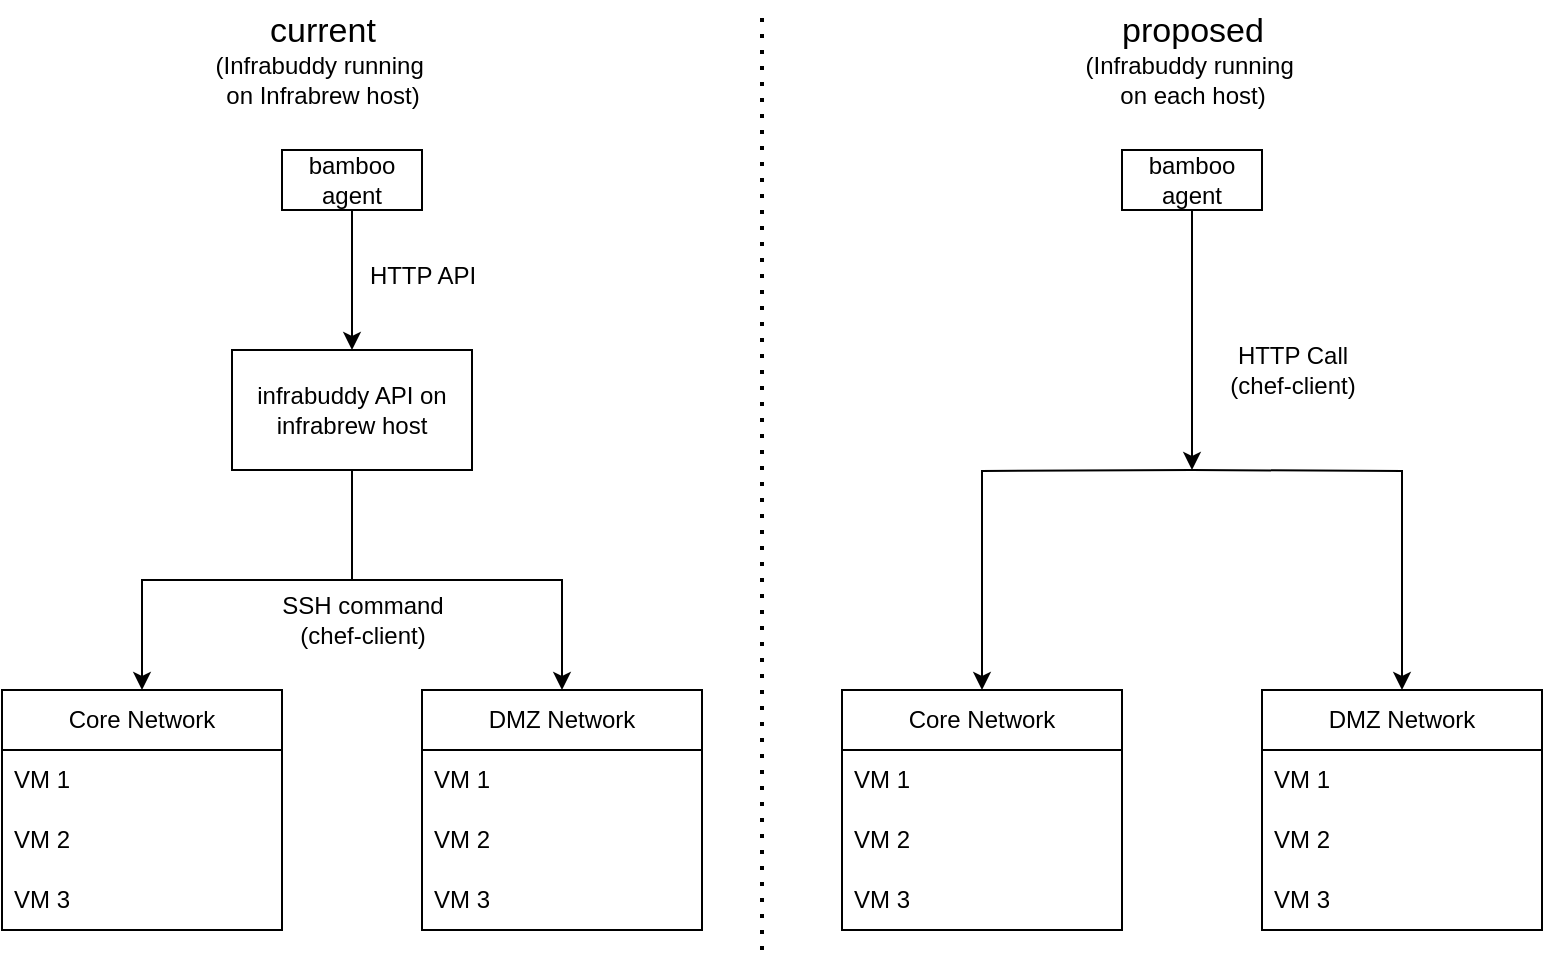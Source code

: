 <mxfile version="24.0.1" type="github">
  <diagram name="Page-1" id="hG9xkE56fZRQg6q2mspR">
    <mxGraphModel dx="1230" dy="718" grid="1" gridSize="10" guides="1" tooltips="1" connect="1" arrows="1" fold="1" page="1" pageScale="1" pageWidth="827" pageHeight="1169" math="0" shadow="0">
      <root>
        <mxCell id="0" />
        <mxCell id="1" parent="0" />
        <mxCell id="KcpmJXCLXHGBYeHfs5BX-1" value="" style="endArrow=none;dashed=1;html=1;dashPattern=1 3;strokeWidth=2;rounded=0;" edge="1" parent="1">
          <mxGeometry width="50" height="50" relative="1" as="geometry">
            <mxPoint x="400" y="480" as="sourcePoint" />
            <mxPoint x="400" y="10" as="targetPoint" />
          </mxGeometry>
        </mxCell>
        <mxCell id="KcpmJXCLXHGBYeHfs5BX-2" value="&lt;font style=&quot;font-size: 17px;&quot;&gt;current&lt;/font&gt;&lt;div&gt;(Infrabuddy running&amp;nbsp;&lt;/div&gt;&lt;div&gt;on Infrabrew host)&lt;/div&gt;" style="text;html=1;align=center;verticalAlign=middle;resizable=0;points=[];autosize=1;strokeColor=none;fillColor=none;" vertex="1" parent="1">
          <mxGeometry x="115" y="5" width="130" height="60" as="geometry" />
        </mxCell>
        <mxCell id="KcpmJXCLXHGBYeHfs5BX-3" value="&lt;div style=&quot;font-size: 17px;&quot;&gt;&lt;font style=&quot;font-size: 17px;&quot;&gt;proposed&lt;br&gt;&lt;/font&gt;&lt;/div&gt;&lt;div&gt;&lt;font style=&quot;font-size: 12px;&quot;&gt;(Infrabuddy running&amp;nbsp;&lt;/font&gt;&lt;/div&gt;&lt;div style=&quot;&quot;&gt;on each host)&lt;/div&gt;" style="text;html=1;align=center;verticalAlign=middle;resizable=0;points=[];autosize=1;strokeColor=none;fillColor=none;" vertex="1" parent="1">
          <mxGeometry x="550" y="5" width="130" height="60" as="geometry" />
        </mxCell>
        <mxCell id="KcpmJXCLXHGBYeHfs5BX-4" value="bamboo agent" style="rounded=0;whiteSpace=wrap;html=1;" vertex="1" parent="1">
          <mxGeometry x="160" y="80" width="70" height="30" as="geometry" />
        </mxCell>
        <mxCell id="KcpmJXCLXHGBYeHfs5BX-54" style="edgeStyle=orthogonalEdgeStyle;rounded=0;orthogonalLoop=1;jettySize=auto;html=1;entryX=0.5;entryY=0;entryDx=0;entryDy=0;" edge="1" parent="1" source="KcpmJXCLXHGBYeHfs5BX-5" target="KcpmJXCLXHGBYeHfs5BX-50">
          <mxGeometry relative="1" as="geometry">
            <mxPoint x="90" y="340" as="targetPoint" />
          </mxGeometry>
        </mxCell>
        <mxCell id="KcpmJXCLXHGBYeHfs5BX-55" style="edgeStyle=orthogonalEdgeStyle;rounded=0;orthogonalLoop=1;jettySize=auto;html=1;entryX=0.5;entryY=0;entryDx=0;entryDy=0;" edge="1" parent="1" source="KcpmJXCLXHGBYeHfs5BX-5" target="KcpmJXCLXHGBYeHfs5BX-46">
          <mxGeometry relative="1" as="geometry" />
        </mxCell>
        <mxCell id="KcpmJXCLXHGBYeHfs5BX-5" value="infrabuddy API on infrabrew host" style="whiteSpace=wrap;html=1;" vertex="1" parent="1">
          <mxGeometry x="135" y="180" width="120" height="60" as="geometry" />
        </mxCell>
        <mxCell id="KcpmJXCLXHGBYeHfs5BX-6" value="" style="endArrow=classic;html=1;rounded=0;exitX=0.5;exitY=1;exitDx=0;exitDy=0;" edge="1" parent="1" source="KcpmJXCLXHGBYeHfs5BX-4" target="KcpmJXCLXHGBYeHfs5BX-5">
          <mxGeometry width="50" height="50" relative="1" as="geometry">
            <mxPoint x="390" y="400" as="sourcePoint" />
            <mxPoint x="440" y="350" as="targetPoint" />
          </mxGeometry>
        </mxCell>
        <mxCell id="KcpmJXCLXHGBYeHfs5BX-7" value="HTTP API" style="text;html=1;align=center;verticalAlign=middle;resizable=0;points=[];autosize=1;strokeColor=none;fillColor=none;" vertex="1" parent="1">
          <mxGeometry x="190" y="128" width="80" height="30" as="geometry" />
        </mxCell>
        <mxCell id="KcpmJXCLXHGBYeHfs5BX-29" value="SSH command&lt;div&gt;(chef-client)&lt;/div&gt;" style="text;html=1;align=center;verticalAlign=middle;resizable=0;points=[];autosize=1;strokeColor=none;fillColor=none;" vertex="1" parent="1">
          <mxGeometry x="150" y="295" width="100" height="40" as="geometry" />
        </mxCell>
        <mxCell id="KcpmJXCLXHGBYeHfs5BX-46" value="DMZ Network" style="swimlane;fontStyle=0;childLayout=stackLayout;horizontal=1;startSize=30;horizontalStack=0;resizeParent=1;resizeParentMax=0;resizeLast=0;collapsible=1;marginBottom=0;whiteSpace=wrap;html=1;" vertex="1" parent="1">
          <mxGeometry x="230" y="350" width="140" height="120" as="geometry" />
        </mxCell>
        <mxCell id="KcpmJXCLXHGBYeHfs5BX-47" value="VM 1" style="text;strokeColor=none;fillColor=none;align=left;verticalAlign=middle;spacingLeft=4;spacingRight=4;overflow=hidden;points=[[0,0.5],[1,0.5]];portConstraint=eastwest;rotatable=0;whiteSpace=wrap;html=1;" vertex="1" parent="KcpmJXCLXHGBYeHfs5BX-46">
          <mxGeometry y="30" width="140" height="30" as="geometry" />
        </mxCell>
        <mxCell id="KcpmJXCLXHGBYeHfs5BX-48" value="VM 2" style="text;strokeColor=none;fillColor=none;align=left;verticalAlign=middle;spacingLeft=4;spacingRight=4;overflow=hidden;points=[[0,0.5],[1,0.5]];portConstraint=eastwest;rotatable=0;whiteSpace=wrap;html=1;" vertex="1" parent="KcpmJXCLXHGBYeHfs5BX-46">
          <mxGeometry y="60" width="140" height="30" as="geometry" />
        </mxCell>
        <mxCell id="KcpmJXCLXHGBYeHfs5BX-49" value="VM 3" style="text;strokeColor=none;fillColor=none;align=left;verticalAlign=middle;spacingLeft=4;spacingRight=4;overflow=hidden;points=[[0,0.5],[1,0.5]];portConstraint=eastwest;rotatable=0;whiteSpace=wrap;html=1;" vertex="1" parent="KcpmJXCLXHGBYeHfs5BX-46">
          <mxGeometry y="90" width="140" height="30" as="geometry" />
        </mxCell>
        <mxCell id="KcpmJXCLXHGBYeHfs5BX-50" value="Core Network" style="swimlane;fontStyle=0;childLayout=stackLayout;horizontal=1;startSize=30;horizontalStack=0;resizeParent=1;resizeParentMax=0;resizeLast=0;collapsible=1;marginBottom=0;whiteSpace=wrap;html=1;" vertex="1" parent="1">
          <mxGeometry x="20" y="350" width="140" height="120" as="geometry" />
        </mxCell>
        <mxCell id="KcpmJXCLXHGBYeHfs5BX-51" value="VM 1" style="text;strokeColor=none;fillColor=none;align=left;verticalAlign=middle;spacingLeft=4;spacingRight=4;overflow=hidden;points=[[0,0.5],[1,0.5]];portConstraint=eastwest;rotatable=0;whiteSpace=wrap;html=1;" vertex="1" parent="KcpmJXCLXHGBYeHfs5BX-50">
          <mxGeometry y="30" width="140" height="30" as="geometry" />
        </mxCell>
        <mxCell id="KcpmJXCLXHGBYeHfs5BX-52" value="VM 2" style="text;strokeColor=none;fillColor=none;align=left;verticalAlign=middle;spacingLeft=4;spacingRight=4;overflow=hidden;points=[[0,0.5],[1,0.5]];portConstraint=eastwest;rotatable=0;whiteSpace=wrap;html=1;" vertex="1" parent="KcpmJXCLXHGBYeHfs5BX-50">
          <mxGeometry y="60" width="140" height="30" as="geometry" />
        </mxCell>
        <mxCell id="KcpmJXCLXHGBYeHfs5BX-53" value="VM 3" style="text;strokeColor=none;fillColor=none;align=left;verticalAlign=middle;spacingLeft=4;spacingRight=4;overflow=hidden;points=[[0,0.5],[1,0.5]];portConstraint=eastwest;rotatable=0;whiteSpace=wrap;html=1;" vertex="1" parent="KcpmJXCLXHGBYeHfs5BX-50">
          <mxGeometry y="90" width="140" height="30" as="geometry" />
        </mxCell>
        <mxCell id="KcpmJXCLXHGBYeHfs5BX-56" value="bamboo agent" style="rounded=0;whiteSpace=wrap;html=1;" vertex="1" parent="1">
          <mxGeometry x="580" y="80" width="70" height="30" as="geometry" />
        </mxCell>
        <mxCell id="KcpmJXCLXHGBYeHfs5BX-57" style="edgeStyle=orthogonalEdgeStyle;rounded=0;orthogonalLoop=1;jettySize=auto;html=1;entryX=0.5;entryY=0;entryDx=0;entryDy=0;" edge="1" parent="1" target="KcpmJXCLXHGBYeHfs5BX-67">
          <mxGeometry relative="1" as="geometry">
            <mxPoint x="510" y="340" as="targetPoint" />
            <mxPoint x="615" y="240" as="sourcePoint" />
          </mxGeometry>
        </mxCell>
        <mxCell id="KcpmJXCLXHGBYeHfs5BX-58" style="edgeStyle=orthogonalEdgeStyle;rounded=0;orthogonalLoop=1;jettySize=auto;html=1;entryX=0.5;entryY=0;entryDx=0;entryDy=0;" edge="1" parent="1" target="KcpmJXCLXHGBYeHfs5BX-63">
          <mxGeometry relative="1" as="geometry">
            <mxPoint x="615" y="240" as="sourcePoint" />
          </mxGeometry>
        </mxCell>
        <mxCell id="KcpmJXCLXHGBYeHfs5BX-60" value="" style="endArrow=classic;html=1;rounded=0;exitX=0.5;exitY=1;exitDx=0;exitDy=0;" edge="1" parent="1" source="KcpmJXCLXHGBYeHfs5BX-56">
          <mxGeometry width="50" height="50" relative="1" as="geometry">
            <mxPoint x="810" y="400" as="sourcePoint" />
            <mxPoint x="615" y="240" as="targetPoint" />
          </mxGeometry>
        </mxCell>
        <mxCell id="KcpmJXCLXHGBYeHfs5BX-62" value="HTTP Call&lt;div&gt;(chef-client)&lt;/div&gt;" style="text;html=1;align=center;verticalAlign=middle;resizable=0;points=[];autosize=1;strokeColor=none;fillColor=none;" vertex="1" parent="1">
          <mxGeometry x="620" y="170" width="90" height="40" as="geometry" />
        </mxCell>
        <mxCell id="KcpmJXCLXHGBYeHfs5BX-63" value="DMZ Network" style="swimlane;fontStyle=0;childLayout=stackLayout;horizontal=1;startSize=30;horizontalStack=0;resizeParent=1;resizeParentMax=0;resizeLast=0;collapsible=1;marginBottom=0;whiteSpace=wrap;html=1;" vertex="1" parent="1">
          <mxGeometry x="650" y="350" width="140" height="120" as="geometry" />
        </mxCell>
        <mxCell id="KcpmJXCLXHGBYeHfs5BX-64" value="VM 1" style="text;strokeColor=none;fillColor=none;align=left;verticalAlign=middle;spacingLeft=4;spacingRight=4;overflow=hidden;points=[[0,0.5],[1,0.5]];portConstraint=eastwest;rotatable=0;whiteSpace=wrap;html=1;" vertex="1" parent="KcpmJXCLXHGBYeHfs5BX-63">
          <mxGeometry y="30" width="140" height="30" as="geometry" />
        </mxCell>
        <mxCell id="KcpmJXCLXHGBYeHfs5BX-65" value="VM 2" style="text;strokeColor=none;fillColor=none;align=left;verticalAlign=middle;spacingLeft=4;spacingRight=4;overflow=hidden;points=[[0,0.5],[1,0.5]];portConstraint=eastwest;rotatable=0;whiteSpace=wrap;html=1;" vertex="1" parent="KcpmJXCLXHGBYeHfs5BX-63">
          <mxGeometry y="60" width="140" height="30" as="geometry" />
        </mxCell>
        <mxCell id="KcpmJXCLXHGBYeHfs5BX-66" value="VM 3" style="text;strokeColor=none;fillColor=none;align=left;verticalAlign=middle;spacingLeft=4;spacingRight=4;overflow=hidden;points=[[0,0.5],[1,0.5]];portConstraint=eastwest;rotatable=0;whiteSpace=wrap;html=1;" vertex="1" parent="KcpmJXCLXHGBYeHfs5BX-63">
          <mxGeometry y="90" width="140" height="30" as="geometry" />
        </mxCell>
        <mxCell id="KcpmJXCLXHGBYeHfs5BX-67" value="Core Network" style="swimlane;fontStyle=0;childLayout=stackLayout;horizontal=1;startSize=30;horizontalStack=0;resizeParent=1;resizeParentMax=0;resizeLast=0;collapsible=1;marginBottom=0;whiteSpace=wrap;html=1;" vertex="1" parent="1">
          <mxGeometry x="440" y="350" width="140" height="120" as="geometry" />
        </mxCell>
        <mxCell id="KcpmJXCLXHGBYeHfs5BX-68" value="VM 1" style="text;strokeColor=none;fillColor=none;align=left;verticalAlign=middle;spacingLeft=4;spacingRight=4;overflow=hidden;points=[[0,0.5],[1,0.5]];portConstraint=eastwest;rotatable=0;whiteSpace=wrap;html=1;" vertex="1" parent="KcpmJXCLXHGBYeHfs5BX-67">
          <mxGeometry y="30" width="140" height="30" as="geometry" />
        </mxCell>
        <mxCell id="KcpmJXCLXHGBYeHfs5BX-69" value="VM 2" style="text;strokeColor=none;fillColor=none;align=left;verticalAlign=middle;spacingLeft=4;spacingRight=4;overflow=hidden;points=[[0,0.5],[1,0.5]];portConstraint=eastwest;rotatable=0;whiteSpace=wrap;html=1;" vertex="1" parent="KcpmJXCLXHGBYeHfs5BX-67">
          <mxGeometry y="60" width="140" height="30" as="geometry" />
        </mxCell>
        <mxCell id="KcpmJXCLXHGBYeHfs5BX-70" value="VM 3" style="text;strokeColor=none;fillColor=none;align=left;verticalAlign=middle;spacingLeft=4;spacingRight=4;overflow=hidden;points=[[0,0.5],[1,0.5]];portConstraint=eastwest;rotatable=0;whiteSpace=wrap;html=1;" vertex="1" parent="KcpmJXCLXHGBYeHfs5BX-67">
          <mxGeometry y="90" width="140" height="30" as="geometry" />
        </mxCell>
      </root>
    </mxGraphModel>
  </diagram>
</mxfile>
